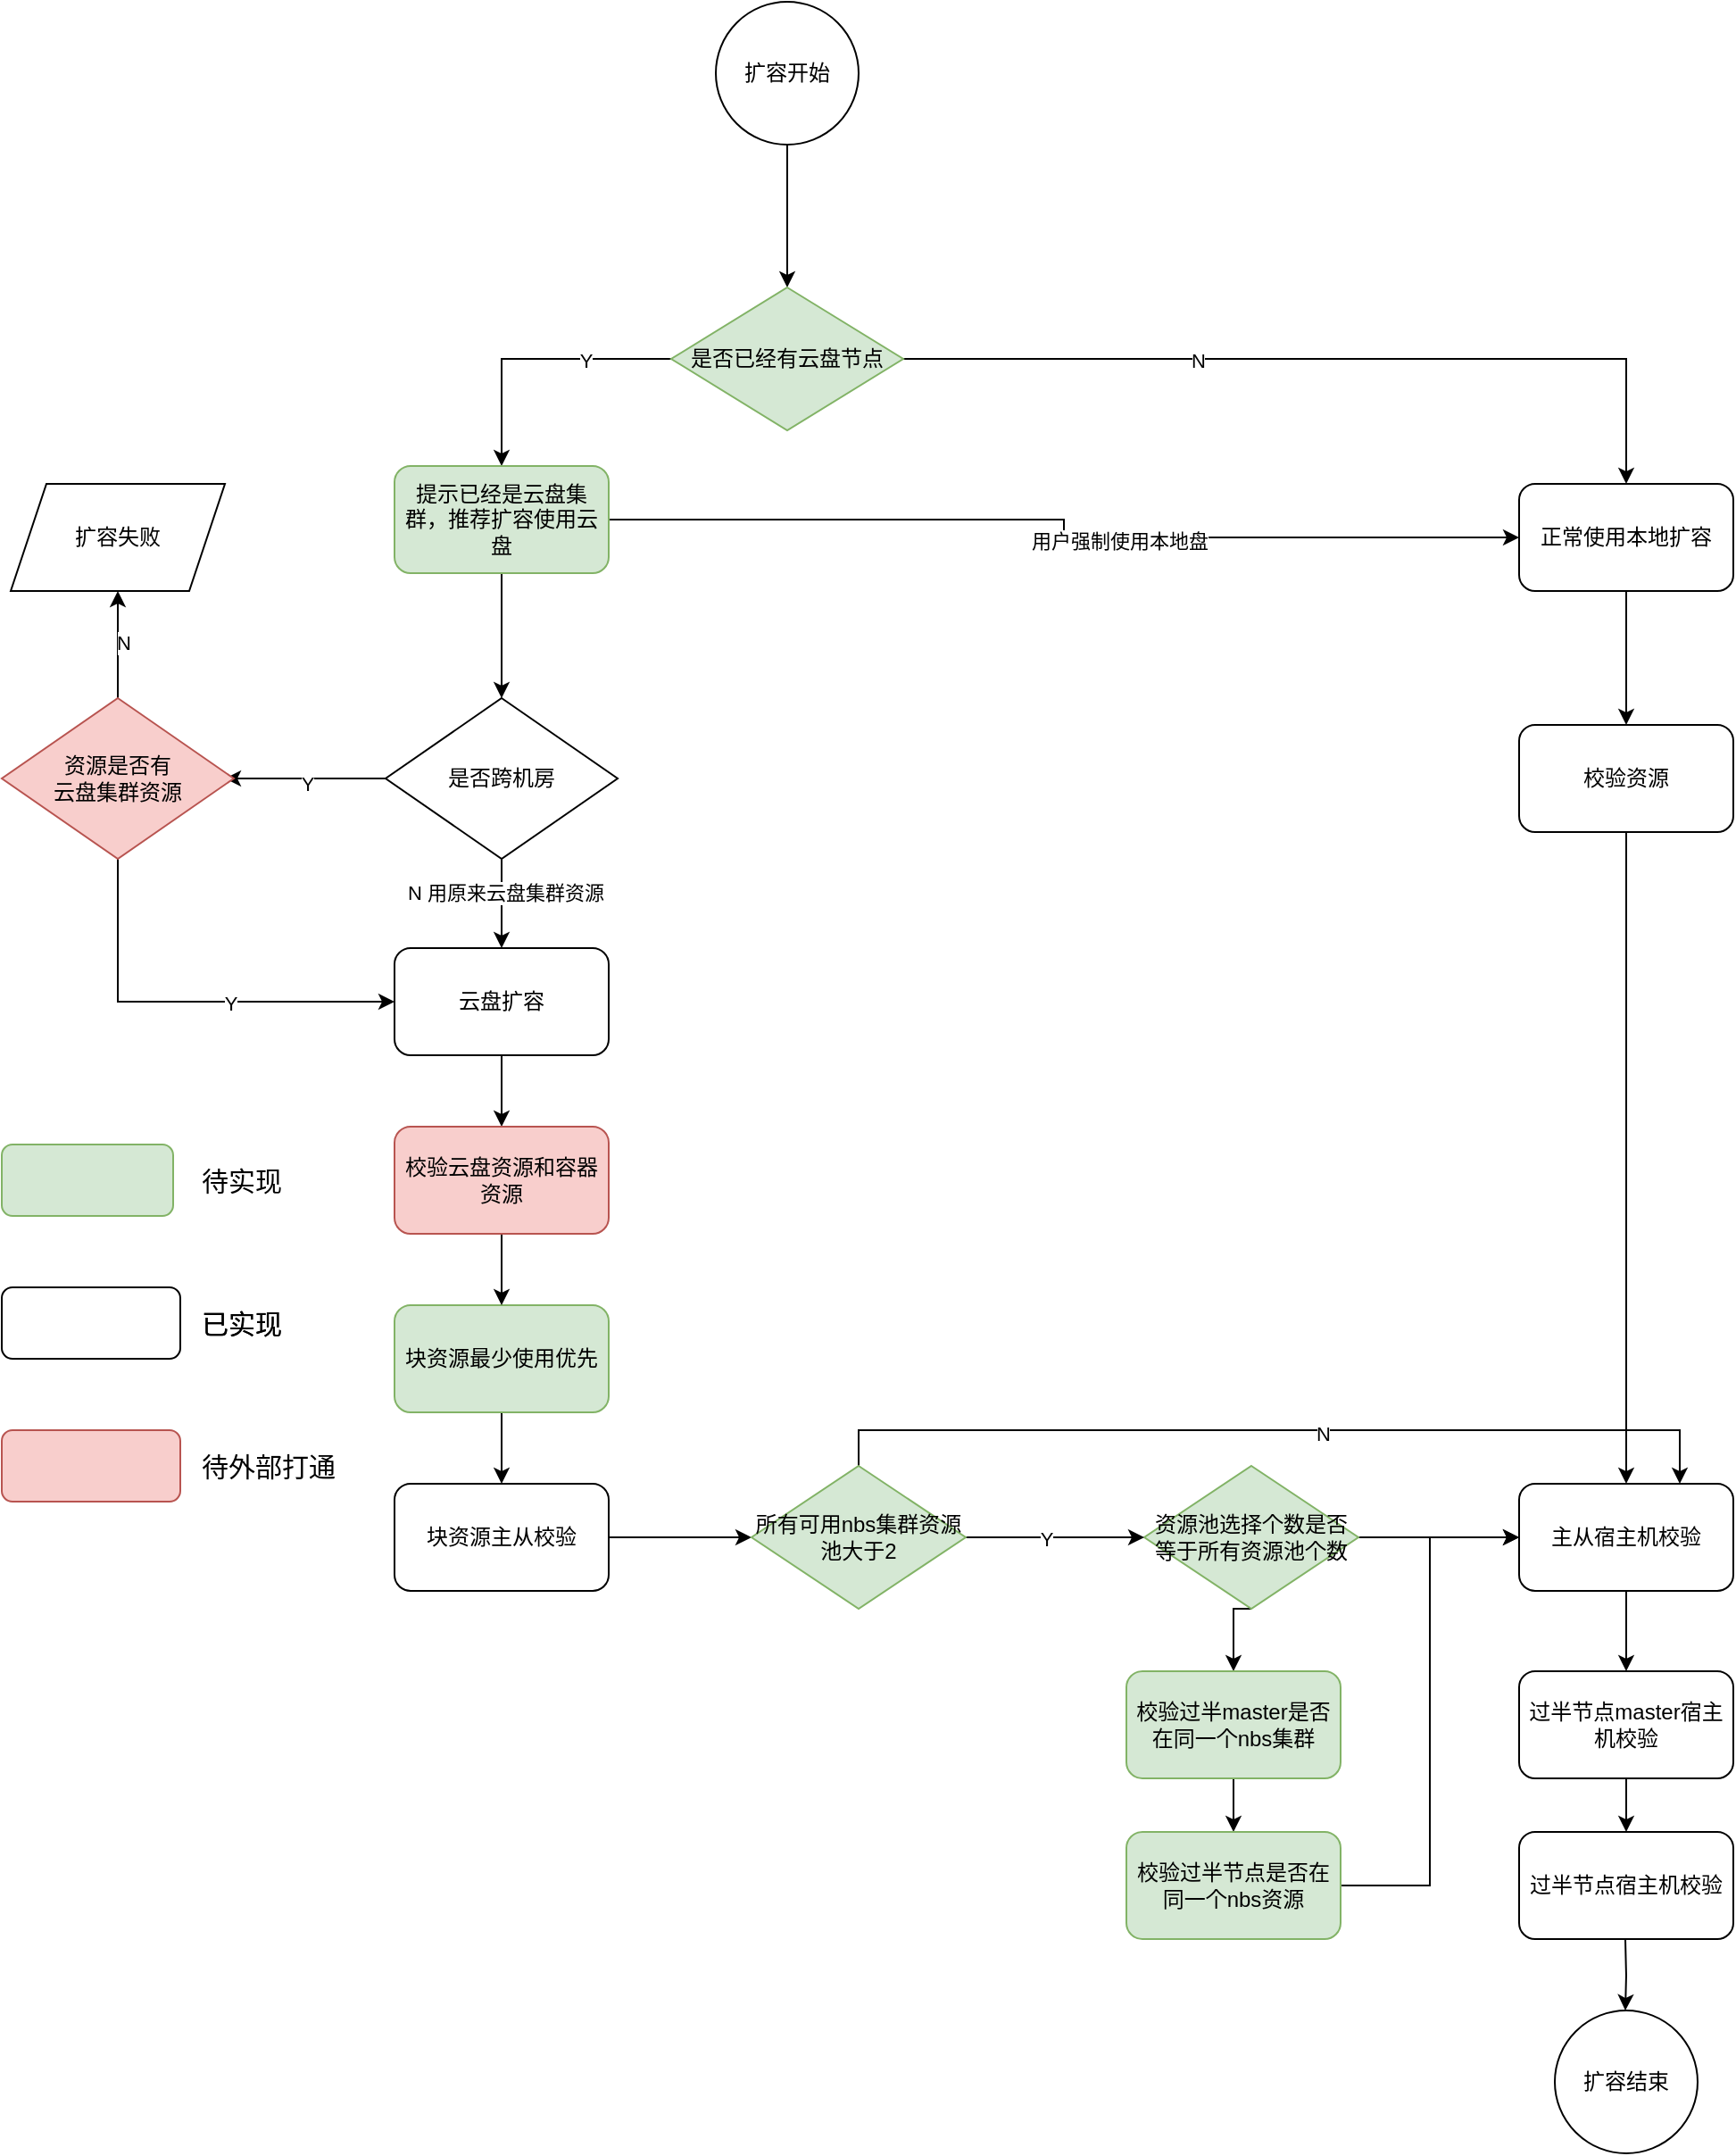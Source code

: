 <mxfile version="24.7.16">
  <diagram name="第 1 页" id="8N7P6PDUQI_jMRLCBt73">
    <mxGraphModel dx="3945" dy="920" grid="1" gridSize="10" guides="1" tooltips="1" connect="1" arrows="1" fold="1" page="1" pageScale="1" pageWidth="827" pageHeight="1169" math="0" shadow="0">
      <root>
        <mxCell id="0" />
        <mxCell id="1" parent="0" />
        <mxCell id="1gB460F8gVw7JCjQ_8uI-5" value="" style="edgeStyle=orthogonalEdgeStyle;rounded=0;orthogonalLoop=1;jettySize=auto;html=1;" parent="1" edge="1">
          <mxGeometry relative="1" as="geometry">
            <mxPoint x="-1420" y="110" as="sourcePoint" />
            <mxPoint x="-1420" y="190" as="targetPoint" />
          </mxGeometry>
        </mxCell>
        <mxCell id="1gB460F8gVw7JCjQ_8uI-3" value="" style="edgeStyle=orthogonalEdgeStyle;rounded=0;orthogonalLoop=1;jettySize=auto;html=1;" parent="1" source="1gB460F8gVw7JCjQ_8uI-1" edge="1">
          <mxGeometry relative="1" as="geometry">
            <mxPoint x="-1735" y="465" as="targetPoint" />
          </mxGeometry>
        </mxCell>
        <mxCell id="1gB460F8gVw7JCjQ_8uI-17" value="Y" style="edgeLabel;html=1;align=center;verticalAlign=middle;resizable=0;points=[];" parent="1gB460F8gVw7JCjQ_8uI-3" vertex="1" connectable="0">
          <mxGeometry x="-0.007" y="2" relative="1" as="geometry">
            <mxPoint as="offset" />
          </mxGeometry>
        </mxCell>
        <mxCell id="1gB460F8gVw7JCjQ_8uI-26" style="edgeStyle=orthogonalEdgeStyle;rounded=0;orthogonalLoop=1;jettySize=auto;html=1;exitX=0.5;exitY=1;exitDx=0;exitDy=0;entryX=0.5;entryY=0;entryDx=0;entryDy=0;" parent="1" source="1gB460F8gVw7JCjQ_8uI-1" target="1gB460F8gVw7JCjQ_8uI-24" edge="1">
          <mxGeometry relative="1" as="geometry" />
        </mxCell>
        <mxCell id="1gB460F8gVw7JCjQ_8uI-27" value="N 用原来云盘集群资源" style="edgeLabel;html=1;align=center;verticalAlign=middle;resizable=0;points=[];" parent="1gB460F8gVw7JCjQ_8uI-26" vertex="1" connectable="0">
          <mxGeometry x="-0.253" y="2" relative="1" as="geometry">
            <mxPoint as="offset" />
          </mxGeometry>
        </mxCell>
        <mxCell id="1gB460F8gVw7JCjQ_8uI-1" value="是否跨机房" style="rhombus;whiteSpace=wrap;html=1;" parent="1" vertex="1">
          <mxGeometry x="-1645" y="420" width="130" height="90" as="geometry" />
        </mxCell>
        <mxCell id="1gB460F8gVw7JCjQ_8uI-8" style="edgeStyle=orthogonalEdgeStyle;rounded=0;orthogonalLoop=1;jettySize=auto;html=1;exitX=0;exitY=0.5;exitDx=0;exitDy=0;" parent="1" source="1gB460F8gVw7JCjQ_8uI-6" target="1gB460F8gVw7JCjQ_8uI-7" edge="1">
          <mxGeometry relative="1" as="geometry" />
        </mxCell>
        <mxCell id="1gB460F8gVw7JCjQ_8uI-13" value="Y" style="edgeLabel;html=1;align=center;verticalAlign=middle;resizable=0;points=[];" parent="1gB460F8gVw7JCjQ_8uI-8" vertex="1" connectable="0">
          <mxGeometry x="-0.372" y="1" relative="1" as="geometry">
            <mxPoint as="offset" />
          </mxGeometry>
        </mxCell>
        <mxCell id="1gB460F8gVw7JCjQ_8uI-10" style="edgeStyle=orthogonalEdgeStyle;rounded=0;orthogonalLoop=1;jettySize=auto;html=1;exitX=1;exitY=0.5;exitDx=0;exitDy=0;entryX=0.5;entryY=0;entryDx=0;entryDy=0;" parent="1" source="1gB460F8gVw7JCjQ_8uI-6" target="1gB460F8gVw7JCjQ_8uI-9" edge="1">
          <mxGeometry relative="1" as="geometry" />
        </mxCell>
        <mxCell id="1gB460F8gVw7JCjQ_8uI-15" value="N" style="edgeLabel;html=1;align=center;verticalAlign=middle;resizable=0;points=[];" parent="1gB460F8gVw7JCjQ_8uI-10" vertex="1" connectable="0">
          <mxGeometry x="-0.305" y="-1" relative="1" as="geometry">
            <mxPoint as="offset" />
          </mxGeometry>
        </mxCell>
        <mxCell id="1gB460F8gVw7JCjQ_8uI-6" value="是否已经有云盘节点" style="rhombus;whiteSpace=wrap;html=1;fillColor=#d5e8d4;strokeColor=#82b366;" parent="1" vertex="1">
          <mxGeometry x="-1485" y="190" width="130" height="80" as="geometry" />
        </mxCell>
        <mxCell id="1gB460F8gVw7JCjQ_8uI-11" style="edgeStyle=orthogonalEdgeStyle;rounded=0;orthogonalLoop=1;jettySize=auto;html=1;exitX=1;exitY=0.5;exitDx=0;exitDy=0;" parent="1" source="1gB460F8gVw7JCjQ_8uI-7" target="1gB460F8gVw7JCjQ_8uI-9" edge="1">
          <mxGeometry relative="1" as="geometry" />
        </mxCell>
        <mxCell id="1gB460F8gVw7JCjQ_8uI-12" value="用户强制使用本地盘" style="edgeLabel;html=1;align=center;verticalAlign=middle;resizable=0;points=[];" parent="1gB460F8gVw7JCjQ_8uI-11" vertex="1" connectable="0">
          <mxGeometry x="0.137" y="-2" relative="1" as="geometry">
            <mxPoint as="offset" />
          </mxGeometry>
        </mxCell>
        <mxCell id="1gB460F8gVw7JCjQ_8uI-16" style="edgeStyle=orthogonalEdgeStyle;rounded=0;orthogonalLoop=1;jettySize=auto;html=1;exitX=0.5;exitY=1;exitDx=0;exitDy=0;entryX=0.5;entryY=0;entryDx=0;entryDy=0;" parent="1" source="1gB460F8gVw7JCjQ_8uI-7" target="1gB460F8gVw7JCjQ_8uI-1" edge="1">
          <mxGeometry relative="1" as="geometry" />
        </mxCell>
        <mxCell id="1gB460F8gVw7JCjQ_8uI-7" value="提示已经是云盘集群，推荐扩容使用云盘" style="rounded=1;whiteSpace=wrap;html=1;fillColor=#d5e8d4;strokeColor=#82b366;" parent="1" vertex="1">
          <mxGeometry x="-1640" y="290" width="120" height="60" as="geometry" />
        </mxCell>
        <mxCell id="1gB460F8gVw7JCjQ_8uI-42" style="edgeStyle=orthogonalEdgeStyle;rounded=0;orthogonalLoop=1;jettySize=auto;html=1;exitX=0.5;exitY=1;exitDx=0;exitDy=0;entryX=0.5;entryY=0;entryDx=0;entryDy=0;" parent="1" source="1gB460F8gVw7JCjQ_8uI-9" target="1gB460F8gVw7JCjQ_8uI-35" edge="1">
          <mxGeometry relative="1" as="geometry" />
        </mxCell>
        <mxCell id="1gB460F8gVw7JCjQ_8uI-9" value="正常使用本地扩容" style="rounded=1;whiteSpace=wrap;html=1;" parent="1" vertex="1">
          <mxGeometry x="-1010" y="300" width="120" height="60" as="geometry" />
        </mxCell>
        <mxCell id="1gB460F8gVw7JCjQ_8uI-21" style="edgeStyle=orthogonalEdgeStyle;rounded=0;orthogonalLoop=1;jettySize=auto;html=1;exitX=0.5;exitY=0;exitDx=0;exitDy=0;entryX=0.5;entryY=1;entryDx=0;entryDy=0;" parent="1" source="1gB460F8gVw7JCjQ_8uI-19" target="1gB460F8gVw7JCjQ_8uI-20" edge="1">
          <mxGeometry relative="1" as="geometry" />
        </mxCell>
        <mxCell id="1gB460F8gVw7JCjQ_8uI-22" value="N" style="edgeLabel;html=1;align=center;verticalAlign=middle;resizable=0;points=[];" parent="1gB460F8gVw7JCjQ_8uI-21" vertex="1" connectable="0">
          <mxGeometry x="0.044" y="-3" relative="1" as="geometry">
            <mxPoint as="offset" />
          </mxGeometry>
        </mxCell>
        <mxCell id="1gB460F8gVw7JCjQ_8uI-25" style="edgeStyle=orthogonalEdgeStyle;rounded=0;orthogonalLoop=1;jettySize=auto;html=1;exitX=0.5;exitY=1;exitDx=0;exitDy=0;entryX=0;entryY=0.5;entryDx=0;entryDy=0;" parent="1" source="1gB460F8gVw7JCjQ_8uI-19" target="1gB460F8gVw7JCjQ_8uI-24" edge="1">
          <mxGeometry relative="1" as="geometry" />
        </mxCell>
        <mxCell id="1gB460F8gVw7JCjQ_8uI-58" value="Y" style="edgeLabel;html=1;align=center;verticalAlign=middle;resizable=0;points=[];" parent="1gB460F8gVw7JCjQ_8uI-25" vertex="1" connectable="0">
          <mxGeometry x="0.214" y="-1" relative="1" as="geometry">
            <mxPoint as="offset" />
          </mxGeometry>
        </mxCell>
        <mxCell id="1gB460F8gVw7JCjQ_8uI-19" value="资源是否有&lt;br&gt;云盘集群资源" style="rhombus;whiteSpace=wrap;html=1;fillColor=#f8cecc;strokeColor=#b85450;" parent="1" vertex="1">
          <mxGeometry x="-1860" y="420" width="130" height="90" as="geometry" />
        </mxCell>
        <mxCell id="1gB460F8gVw7JCjQ_8uI-20" value="扩容失败" style="shape=parallelogram;perimeter=parallelogramPerimeter;whiteSpace=wrap;html=1;fixedSize=1;" parent="1" vertex="1">
          <mxGeometry x="-1855" y="300" width="120" height="60" as="geometry" />
        </mxCell>
        <mxCell id="1gB460F8gVw7JCjQ_8uI-36" style="edgeStyle=orthogonalEdgeStyle;rounded=0;orthogonalLoop=1;jettySize=auto;html=1;exitX=0.5;exitY=1;exitDx=0;exitDy=0;entryX=0.5;entryY=0;entryDx=0;entryDy=0;" parent="1" source="1gB460F8gVw7JCjQ_8uI-24" target="1gB460F8gVw7JCjQ_8uI-32" edge="1">
          <mxGeometry relative="1" as="geometry" />
        </mxCell>
        <mxCell id="1gB460F8gVw7JCjQ_8uI-24" value="云盘扩容" style="rounded=1;whiteSpace=wrap;html=1;" parent="1" vertex="1">
          <mxGeometry x="-1640" y="560" width="120" height="60" as="geometry" />
        </mxCell>
        <mxCell id="1gB460F8gVw7JCjQ_8uI-38" style="edgeStyle=orthogonalEdgeStyle;rounded=0;orthogonalLoop=1;jettySize=auto;html=1;exitX=0.5;exitY=1;exitDx=0;exitDy=0;entryX=0.5;entryY=0;entryDx=0;entryDy=0;" parent="1" source="1gB460F8gVw7JCjQ_8uI-29" target="1gB460F8gVw7JCjQ_8uI-30" edge="1">
          <mxGeometry relative="1" as="geometry" />
        </mxCell>
        <mxCell id="1gB460F8gVw7JCjQ_8uI-29" value="块资源最少使用优先" style="rounded=1;whiteSpace=wrap;html=1;fillColor=#d5e8d4;strokeColor=#82b366;" parent="1" vertex="1">
          <mxGeometry x="-1640" y="760" width="120" height="60" as="geometry" />
        </mxCell>
        <mxCell id="RJ4_m8K7gbVCZAbbl5DW-20" style="edgeStyle=orthogonalEdgeStyle;rounded=0;orthogonalLoop=1;jettySize=auto;html=1;exitX=1;exitY=0.5;exitDx=0;exitDy=0;entryX=0;entryY=0.5;entryDx=0;entryDy=0;" edge="1" parent="1" source="1gB460F8gVw7JCjQ_8uI-30" target="RJ4_m8K7gbVCZAbbl5DW-19">
          <mxGeometry relative="1" as="geometry" />
        </mxCell>
        <mxCell id="1gB460F8gVw7JCjQ_8uI-30" value="块资源主从校验" style="rounded=1;whiteSpace=wrap;html=1;" parent="1" vertex="1">
          <mxGeometry x="-1640" y="860" width="120" height="60" as="geometry" />
        </mxCell>
        <mxCell id="1gB460F8gVw7JCjQ_8uI-37" style="edgeStyle=orthogonalEdgeStyle;rounded=0;orthogonalLoop=1;jettySize=auto;html=1;exitX=0.5;exitY=1;exitDx=0;exitDy=0;entryX=0.5;entryY=0;entryDx=0;entryDy=0;" parent="1" source="1gB460F8gVw7JCjQ_8uI-32" target="1gB460F8gVw7JCjQ_8uI-29" edge="1">
          <mxGeometry relative="1" as="geometry" />
        </mxCell>
        <mxCell id="1gB460F8gVw7JCjQ_8uI-32" value="校验云盘资源和容器资源" style="rounded=1;whiteSpace=wrap;html=1;fillColor=#f8cecc;strokeColor=#b85450;" parent="1" vertex="1">
          <mxGeometry x="-1640" y="660" width="120" height="60" as="geometry" />
        </mxCell>
        <mxCell id="RJ4_m8K7gbVCZAbbl5DW-24" style="edgeStyle=orthogonalEdgeStyle;rounded=0;orthogonalLoop=1;jettySize=auto;html=1;exitX=0.5;exitY=1;exitDx=0;exitDy=0;entryX=0.5;entryY=0;entryDx=0;entryDy=0;" edge="1" parent="1" source="1gB460F8gVw7JCjQ_8uI-35" target="RJ4_m8K7gbVCZAbbl5DW-2">
          <mxGeometry relative="1" as="geometry" />
        </mxCell>
        <mxCell id="1gB460F8gVw7JCjQ_8uI-35" value="校验资源" style="rounded=1;whiteSpace=wrap;html=1;" parent="1" vertex="1">
          <mxGeometry x="-1010" y="435" width="120" height="60" as="geometry" />
        </mxCell>
        <mxCell id="1gB460F8gVw7JCjQ_8uI-52" value="" style="rounded=1;whiteSpace=wrap;html=1;fillColor=#d5e8d4;strokeColor=#82b366;" parent="1" vertex="1">
          <mxGeometry x="-1860" y="670" width="96" height="40" as="geometry" />
        </mxCell>
        <mxCell id="1gB460F8gVw7JCjQ_8uI-53" value="&lt;div style=&quot;text-align: center; font-size: 15px;&quot;&gt;&lt;span style=&quot;background-color: initial; font-size: 15px;&quot;&gt;待实现&lt;/span&gt;&lt;/div&gt;" style="text;whiteSpace=wrap;html=1;fontSize=15;" parent="1" vertex="1">
          <mxGeometry x="-1750" y="675" width="50" height="30" as="geometry" />
        </mxCell>
        <mxCell id="1gB460F8gVw7JCjQ_8uI-54" value="" style="rounded=1;whiteSpace=wrap;html=1;" parent="1" vertex="1">
          <mxGeometry x="-1860" y="750" width="100" height="40" as="geometry" />
        </mxCell>
        <mxCell id="1gB460F8gVw7JCjQ_8uI-55" value="&lt;div style=&quot;text-align: center; font-size: 15px;&quot;&gt;&lt;span style=&quot;background-color: initial; font-size: 15px;&quot;&gt;已实现&lt;/span&gt;&lt;/div&gt;" style="text;whiteSpace=wrap;html=1;fontSize=15;" parent="1" vertex="1">
          <mxGeometry x="-1750" y="755" width="50" height="30" as="geometry" />
        </mxCell>
        <mxCell id="1gB460F8gVw7JCjQ_8uI-56" value="" style="rounded=1;whiteSpace=wrap;html=1;fillColor=#f8cecc;strokeColor=#b85450;" parent="1" vertex="1">
          <mxGeometry x="-1860" y="830" width="100" height="40" as="geometry" />
        </mxCell>
        <mxCell id="1gB460F8gVw7JCjQ_8uI-59" value="&lt;div style=&quot;text-align: center; font-size: 15px;&quot;&gt;&lt;span style=&quot;background-color: initial; font-size: 15px;&quot;&gt;已实现&lt;/span&gt;&lt;/div&gt;" style="text;whiteSpace=wrap;html=1;fontSize=15;" parent="1" vertex="1">
          <mxGeometry x="-1750" y="755" width="50" height="30" as="geometry" />
        </mxCell>
        <mxCell id="1gB460F8gVw7JCjQ_8uI-60" value="&lt;div style=&quot;text-align: center; font-size: 15px;&quot;&gt;待外部打通&lt;/div&gt;" style="text;whiteSpace=wrap;html=1;fontSize=15;" parent="1" vertex="1">
          <mxGeometry x="-1750" y="835" width="80" height="30" as="geometry" />
        </mxCell>
        <mxCell id="1gB460F8gVw7JCjQ_8uI-65" value="扩容开始" style="ellipse;whiteSpace=wrap;html=1;aspect=fixed;" parent="1" vertex="1">
          <mxGeometry x="-1460" y="30" width="80" height="80" as="geometry" />
        </mxCell>
        <mxCell id="RJ4_m8K7gbVCZAbbl5DW-1" style="edgeStyle=orthogonalEdgeStyle;rounded=0;orthogonalLoop=1;jettySize=auto;html=1;exitX=0.5;exitY=1;exitDx=0;exitDy=0;entryX=0.5;entryY=0;entryDx=0;entryDy=0;" edge="1" parent="1" source="RJ4_m8K7gbVCZAbbl5DW-2" target="RJ4_m8K7gbVCZAbbl5DW-4">
          <mxGeometry relative="1" as="geometry" />
        </mxCell>
        <mxCell id="RJ4_m8K7gbVCZAbbl5DW-2" value="主从宿主机校验" style="rounded=1;whiteSpace=wrap;html=1;" vertex="1" parent="1">
          <mxGeometry x="-1010" y="860" width="120" height="60" as="geometry" />
        </mxCell>
        <mxCell id="RJ4_m8K7gbVCZAbbl5DW-3" style="edgeStyle=orthogonalEdgeStyle;rounded=0;orthogonalLoop=1;jettySize=auto;html=1;exitX=0.5;exitY=1;exitDx=0;exitDy=0;entryX=0.5;entryY=0;entryDx=0;entryDy=0;" edge="1" parent="1" source="RJ4_m8K7gbVCZAbbl5DW-4" target="RJ4_m8K7gbVCZAbbl5DW-5">
          <mxGeometry relative="1" as="geometry" />
        </mxCell>
        <mxCell id="RJ4_m8K7gbVCZAbbl5DW-4" value="过半节点master宿主机校验" style="rounded=1;whiteSpace=wrap;html=1;" vertex="1" parent="1">
          <mxGeometry x="-1010" y="965" width="120" height="60" as="geometry" />
        </mxCell>
        <mxCell id="RJ4_m8K7gbVCZAbbl5DW-5" value="过半节点宿主机校验" style="rounded=1;whiteSpace=wrap;html=1;" vertex="1" parent="1">
          <mxGeometry x="-1010" y="1055" width="120" height="60" as="geometry" />
        </mxCell>
        <mxCell id="RJ4_m8K7gbVCZAbbl5DW-6" style="edgeStyle=orthogonalEdgeStyle;rounded=0;orthogonalLoop=1;jettySize=auto;html=1;exitX=0.5;exitY=1;exitDx=0;exitDy=0;entryX=0.5;entryY=0;entryDx=0;entryDy=0;" edge="1" parent="1">
          <mxGeometry relative="1" as="geometry">
            <mxPoint x="-950.5" y="1155" as="targetPoint" />
            <mxPoint x="-950.5" y="1115" as="sourcePoint" />
          </mxGeometry>
        </mxCell>
        <mxCell id="RJ4_m8K7gbVCZAbbl5DW-7" value="扩容结束" style="ellipse;whiteSpace=wrap;html=1;aspect=fixed;" vertex="1" parent="1">
          <mxGeometry x="-990" y="1155" width="80" height="80" as="geometry" />
        </mxCell>
        <mxCell id="RJ4_m8K7gbVCZAbbl5DW-8" style="edgeStyle=orthogonalEdgeStyle;rounded=0;orthogonalLoop=1;jettySize=auto;html=1;exitX=0.5;exitY=1;exitDx=0;exitDy=0;entryX=0.5;entryY=0;entryDx=0;entryDy=0;" edge="1" parent="1" source="RJ4_m8K7gbVCZAbbl5DW-10" target="RJ4_m8K7gbVCZAbbl5DW-12">
          <mxGeometry relative="1" as="geometry" />
        </mxCell>
        <mxCell id="RJ4_m8K7gbVCZAbbl5DW-9" style="edgeStyle=orthogonalEdgeStyle;rounded=0;orthogonalLoop=1;jettySize=auto;html=1;exitX=1;exitY=0.5;exitDx=0;exitDy=0;entryX=0;entryY=0.5;entryDx=0;entryDy=0;" edge="1" parent="1" source="RJ4_m8K7gbVCZAbbl5DW-10" target="RJ4_m8K7gbVCZAbbl5DW-2">
          <mxGeometry relative="1" as="geometry" />
        </mxCell>
        <mxCell id="RJ4_m8K7gbVCZAbbl5DW-10" value="资源池选择个数是否等于所有资源池个数" style="rhombus;whiteSpace=wrap;html=1;fillColor=#d5e8d4;strokeColor=#82b366;" vertex="1" parent="1">
          <mxGeometry x="-1220" y="850" width="120" height="80" as="geometry" />
        </mxCell>
        <mxCell id="RJ4_m8K7gbVCZAbbl5DW-11" style="edgeStyle=orthogonalEdgeStyle;rounded=0;orthogonalLoop=1;jettySize=auto;html=1;exitX=0.5;exitY=1;exitDx=0;exitDy=0;entryX=0.5;entryY=0;entryDx=0;entryDy=0;" edge="1" parent="1" source="RJ4_m8K7gbVCZAbbl5DW-12" target="RJ4_m8K7gbVCZAbbl5DW-14">
          <mxGeometry relative="1" as="geometry" />
        </mxCell>
        <mxCell id="RJ4_m8K7gbVCZAbbl5DW-12" value="校验过半master是否在同一个nbs集群" style="rounded=1;whiteSpace=wrap;html=1;fillColor=#d5e8d4;strokeColor=#82b366;" vertex="1" parent="1">
          <mxGeometry x="-1230" y="965" width="120" height="60" as="geometry" />
        </mxCell>
        <mxCell id="RJ4_m8K7gbVCZAbbl5DW-13" style="edgeStyle=orthogonalEdgeStyle;rounded=0;orthogonalLoop=1;jettySize=auto;html=1;exitX=1;exitY=0.5;exitDx=0;exitDy=0;entryX=0;entryY=0.5;entryDx=0;entryDy=0;" edge="1" parent="1" source="RJ4_m8K7gbVCZAbbl5DW-14" target="RJ4_m8K7gbVCZAbbl5DW-2">
          <mxGeometry relative="1" as="geometry" />
        </mxCell>
        <mxCell id="RJ4_m8K7gbVCZAbbl5DW-14" value="校验过半节点是否在同一个nbs资源" style="rounded=1;whiteSpace=wrap;html=1;fillColor=#d5e8d4;strokeColor=#82b366;" vertex="1" parent="1">
          <mxGeometry x="-1230" y="1055" width="120" height="60" as="geometry" />
        </mxCell>
        <mxCell id="RJ4_m8K7gbVCZAbbl5DW-15" style="edgeStyle=orthogonalEdgeStyle;rounded=0;orthogonalLoop=1;jettySize=auto;html=1;exitX=1;exitY=0.5;exitDx=0;exitDy=0;entryX=0;entryY=0.5;entryDx=0;entryDy=0;" edge="1" parent="1" target="RJ4_m8K7gbVCZAbbl5DW-10" source="RJ4_m8K7gbVCZAbbl5DW-19">
          <mxGeometry relative="1" as="geometry">
            <mxPoint x="-1310" y="885" as="sourcePoint" />
          </mxGeometry>
        </mxCell>
        <mxCell id="RJ4_m8K7gbVCZAbbl5DW-16" value="Y" style="edgeLabel;html=1;align=center;verticalAlign=middle;resizable=0;points=[];" connectable="0" vertex="1" parent="RJ4_m8K7gbVCZAbbl5DW-15">
          <mxGeometry x="-0.1" y="-1" relative="1" as="geometry">
            <mxPoint as="offset" />
          </mxGeometry>
        </mxCell>
        <mxCell id="RJ4_m8K7gbVCZAbbl5DW-21" style="edgeStyle=orthogonalEdgeStyle;rounded=0;orthogonalLoop=1;jettySize=auto;html=1;exitX=0.5;exitY=0;exitDx=0;exitDy=0;entryX=0.75;entryY=0;entryDx=0;entryDy=0;" edge="1" parent="1" source="RJ4_m8K7gbVCZAbbl5DW-19" target="RJ4_m8K7gbVCZAbbl5DW-2">
          <mxGeometry relative="1" as="geometry" />
        </mxCell>
        <mxCell id="RJ4_m8K7gbVCZAbbl5DW-22" value="N" style="edgeLabel;html=1;align=center;verticalAlign=middle;resizable=0;points=[];" vertex="1" connectable="0" parent="RJ4_m8K7gbVCZAbbl5DW-21">
          <mxGeometry x="0.097" y="-2" relative="1" as="geometry">
            <mxPoint as="offset" />
          </mxGeometry>
        </mxCell>
        <mxCell id="RJ4_m8K7gbVCZAbbl5DW-19" value="所有可用nbs集群资源池大于2" style="rhombus;whiteSpace=wrap;html=1;fillColor=#d5e8d4;strokeColor=#82b366;" vertex="1" parent="1">
          <mxGeometry x="-1440" y="850" width="120" height="80" as="geometry" />
        </mxCell>
      </root>
    </mxGraphModel>
  </diagram>
</mxfile>
